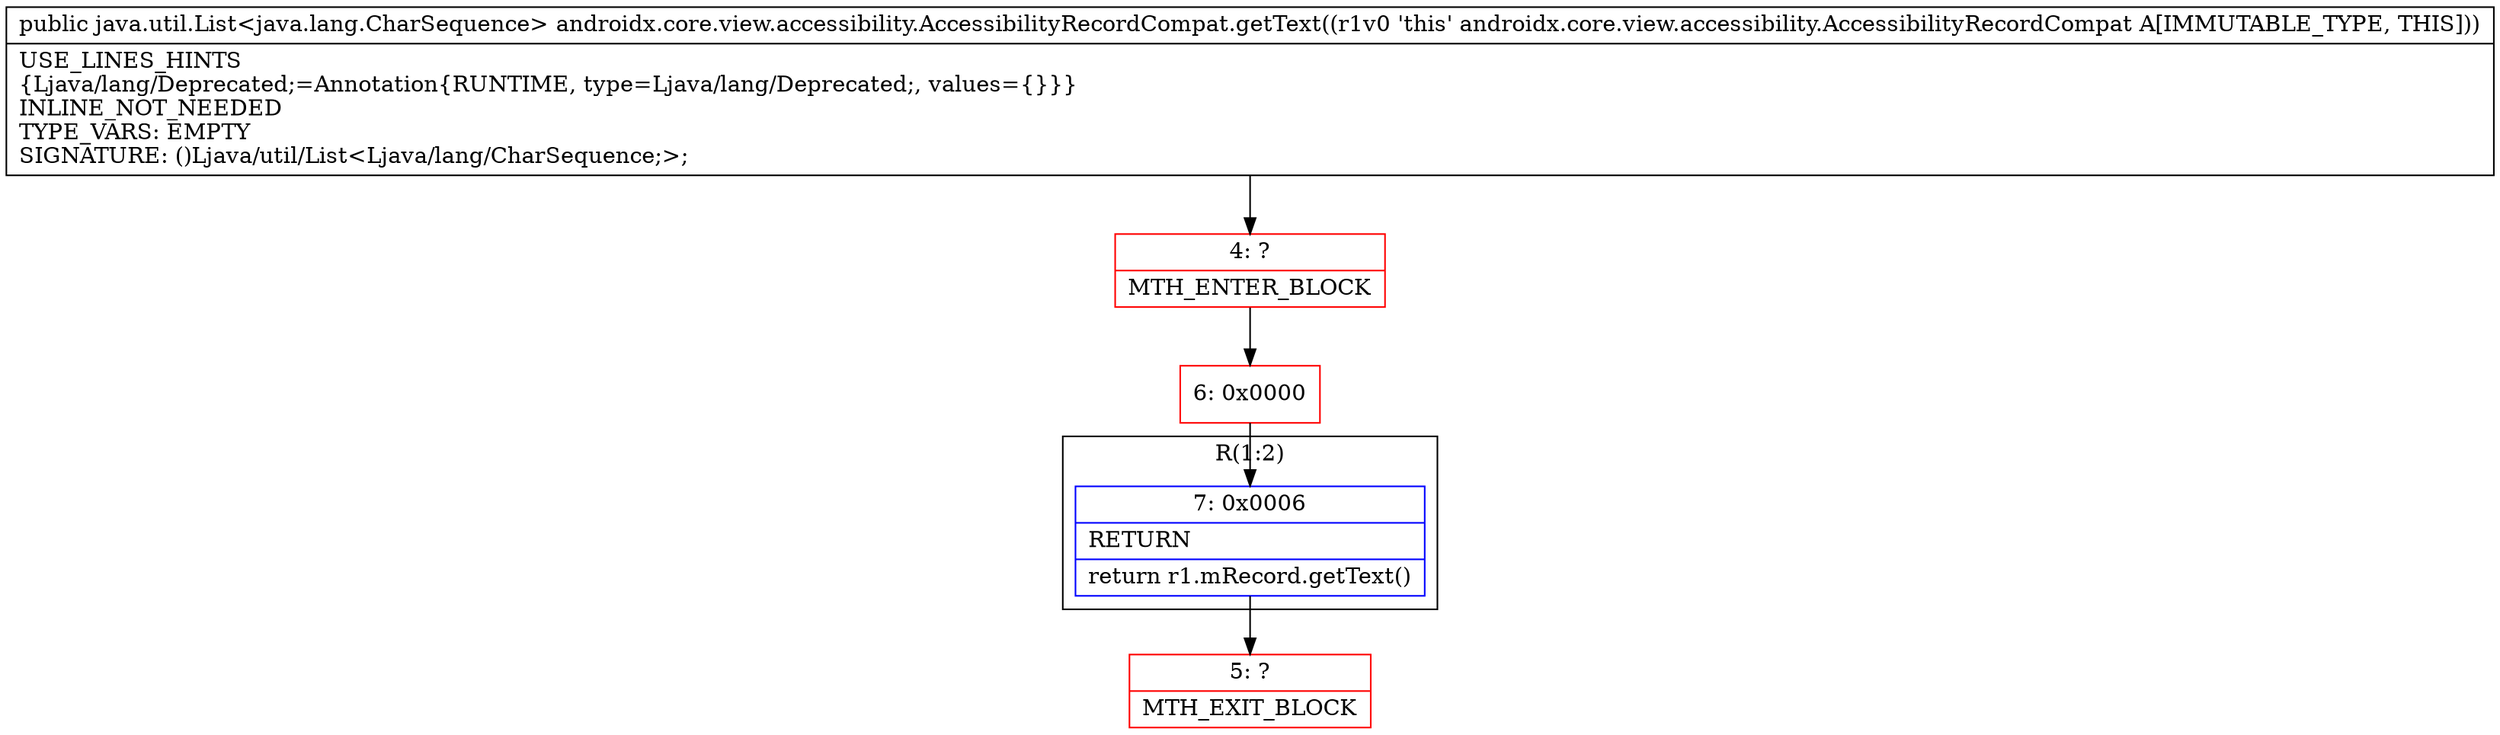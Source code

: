digraph "CFG forandroidx.core.view.accessibility.AccessibilityRecordCompat.getText()Ljava\/util\/List;" {
subgraph cluster_Region_309958897 {
label = "R(1:2)";
node [shape=record,color=blue];
Node_7 [shape=record,label="{7\:\ 0x0006|RETURN\l|return r1.mRecord.getText()\l}"];
}
Node_4 [shape=record,color=red,label="{4\:\ ?|MTH_ENTER_BLOCK\l}"];
Node_6 [shape=record,color=red,label="{6\:\ 0x0000}"];
Node_5 [shape=record,color=red,label="{5\:\ ?|MTH_EXIT_BLOCK\l}"];
MethodNode[shape=record,label="{public java.util.List\<java.lang.CharSequence\> androidx.core.view.accessibility.AccessibilityRecordCompat.getText((r1v0 'this' androidx.core.view.accessibility.AccessibilityRecordCompat A[IMMUTABLE_TYPE, THIS]))  | USE_LINES_HINTS\l\{Ljava\/lang\/Deprecated;=Annotation\{RUNTIME, type=Ljava\/lang\/Deprecated;, values=\{\}\}\}\lINLINE_NOT_NEEDED\lTYPE_VARS: EMPTY\lSIGNATURE: ()Ljava\/util\/List\<Ljava\/lang\/CharSequence;\>;\l}"];
MethodNode -> Node_4;Node_7 -> Node_5;
Node_4 -> Node_6;
Node_6 -> Node_7;
}

